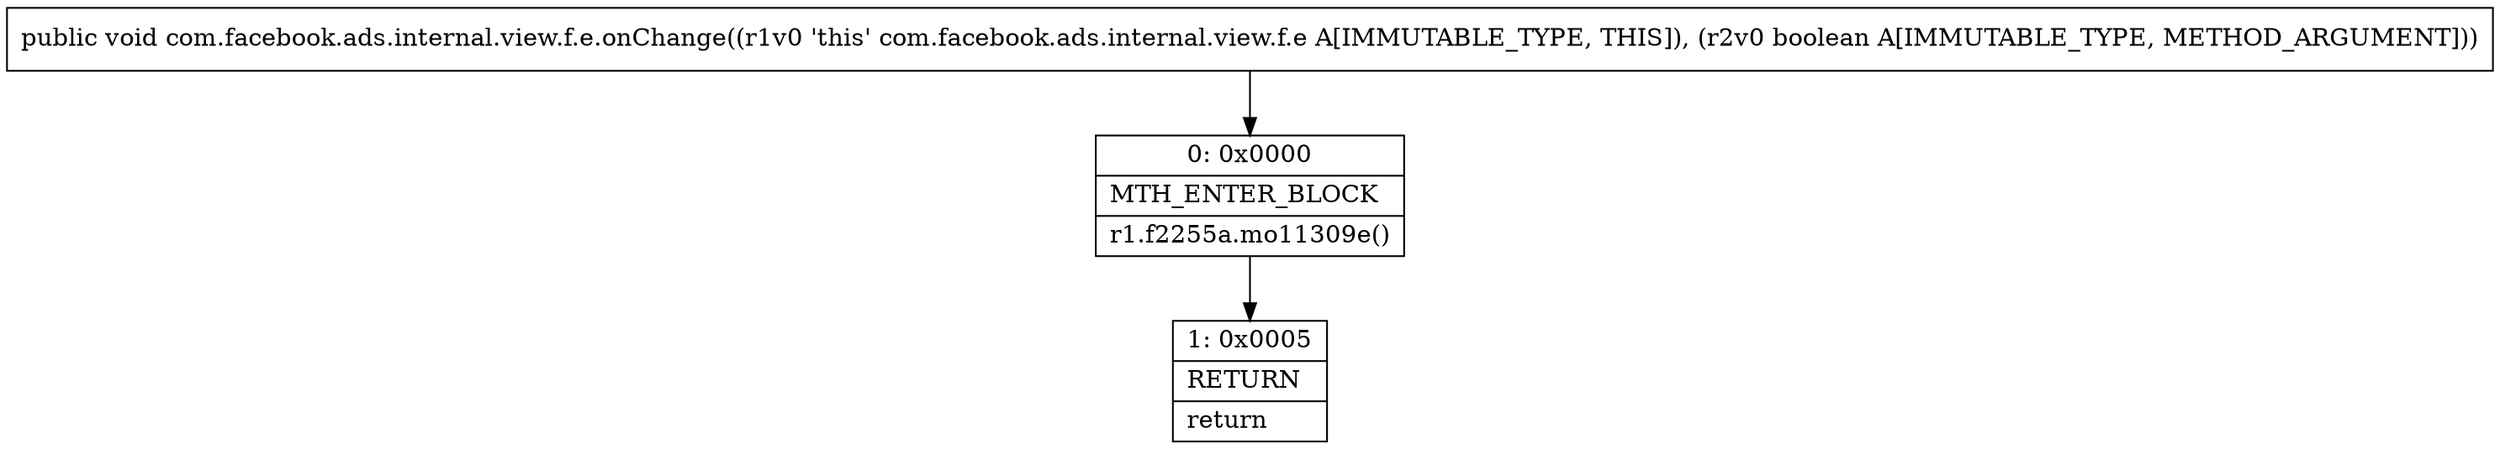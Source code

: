 digraph "CFG forcom.facebook.ads.internal.view.f.e.onChange(Z)V" {
Node_0 [shape=record,label="{0\:\ 0x0000|MTH_ENTER_BLOCK\l|r1.f2255a.mo11309e()\l}"];
Node_1 [shape=record,label="{1\:\ 0x0005|RETURN\l|return\l}"];
MethodNode[shape=record,label="{public void com.facebook.ads.internal.view.f.e.onChange((r1v0 'this' com.facebook.ads.internal.view.f.e A[IMMUTABLE_TYPE, THIS]), (r2v0 boolean A[IMMUTABLE_TYPE, METHOD_ARGUMENT])) }"];
MethodNode -> Node_0;
Node_0 -> Node_1;
}

